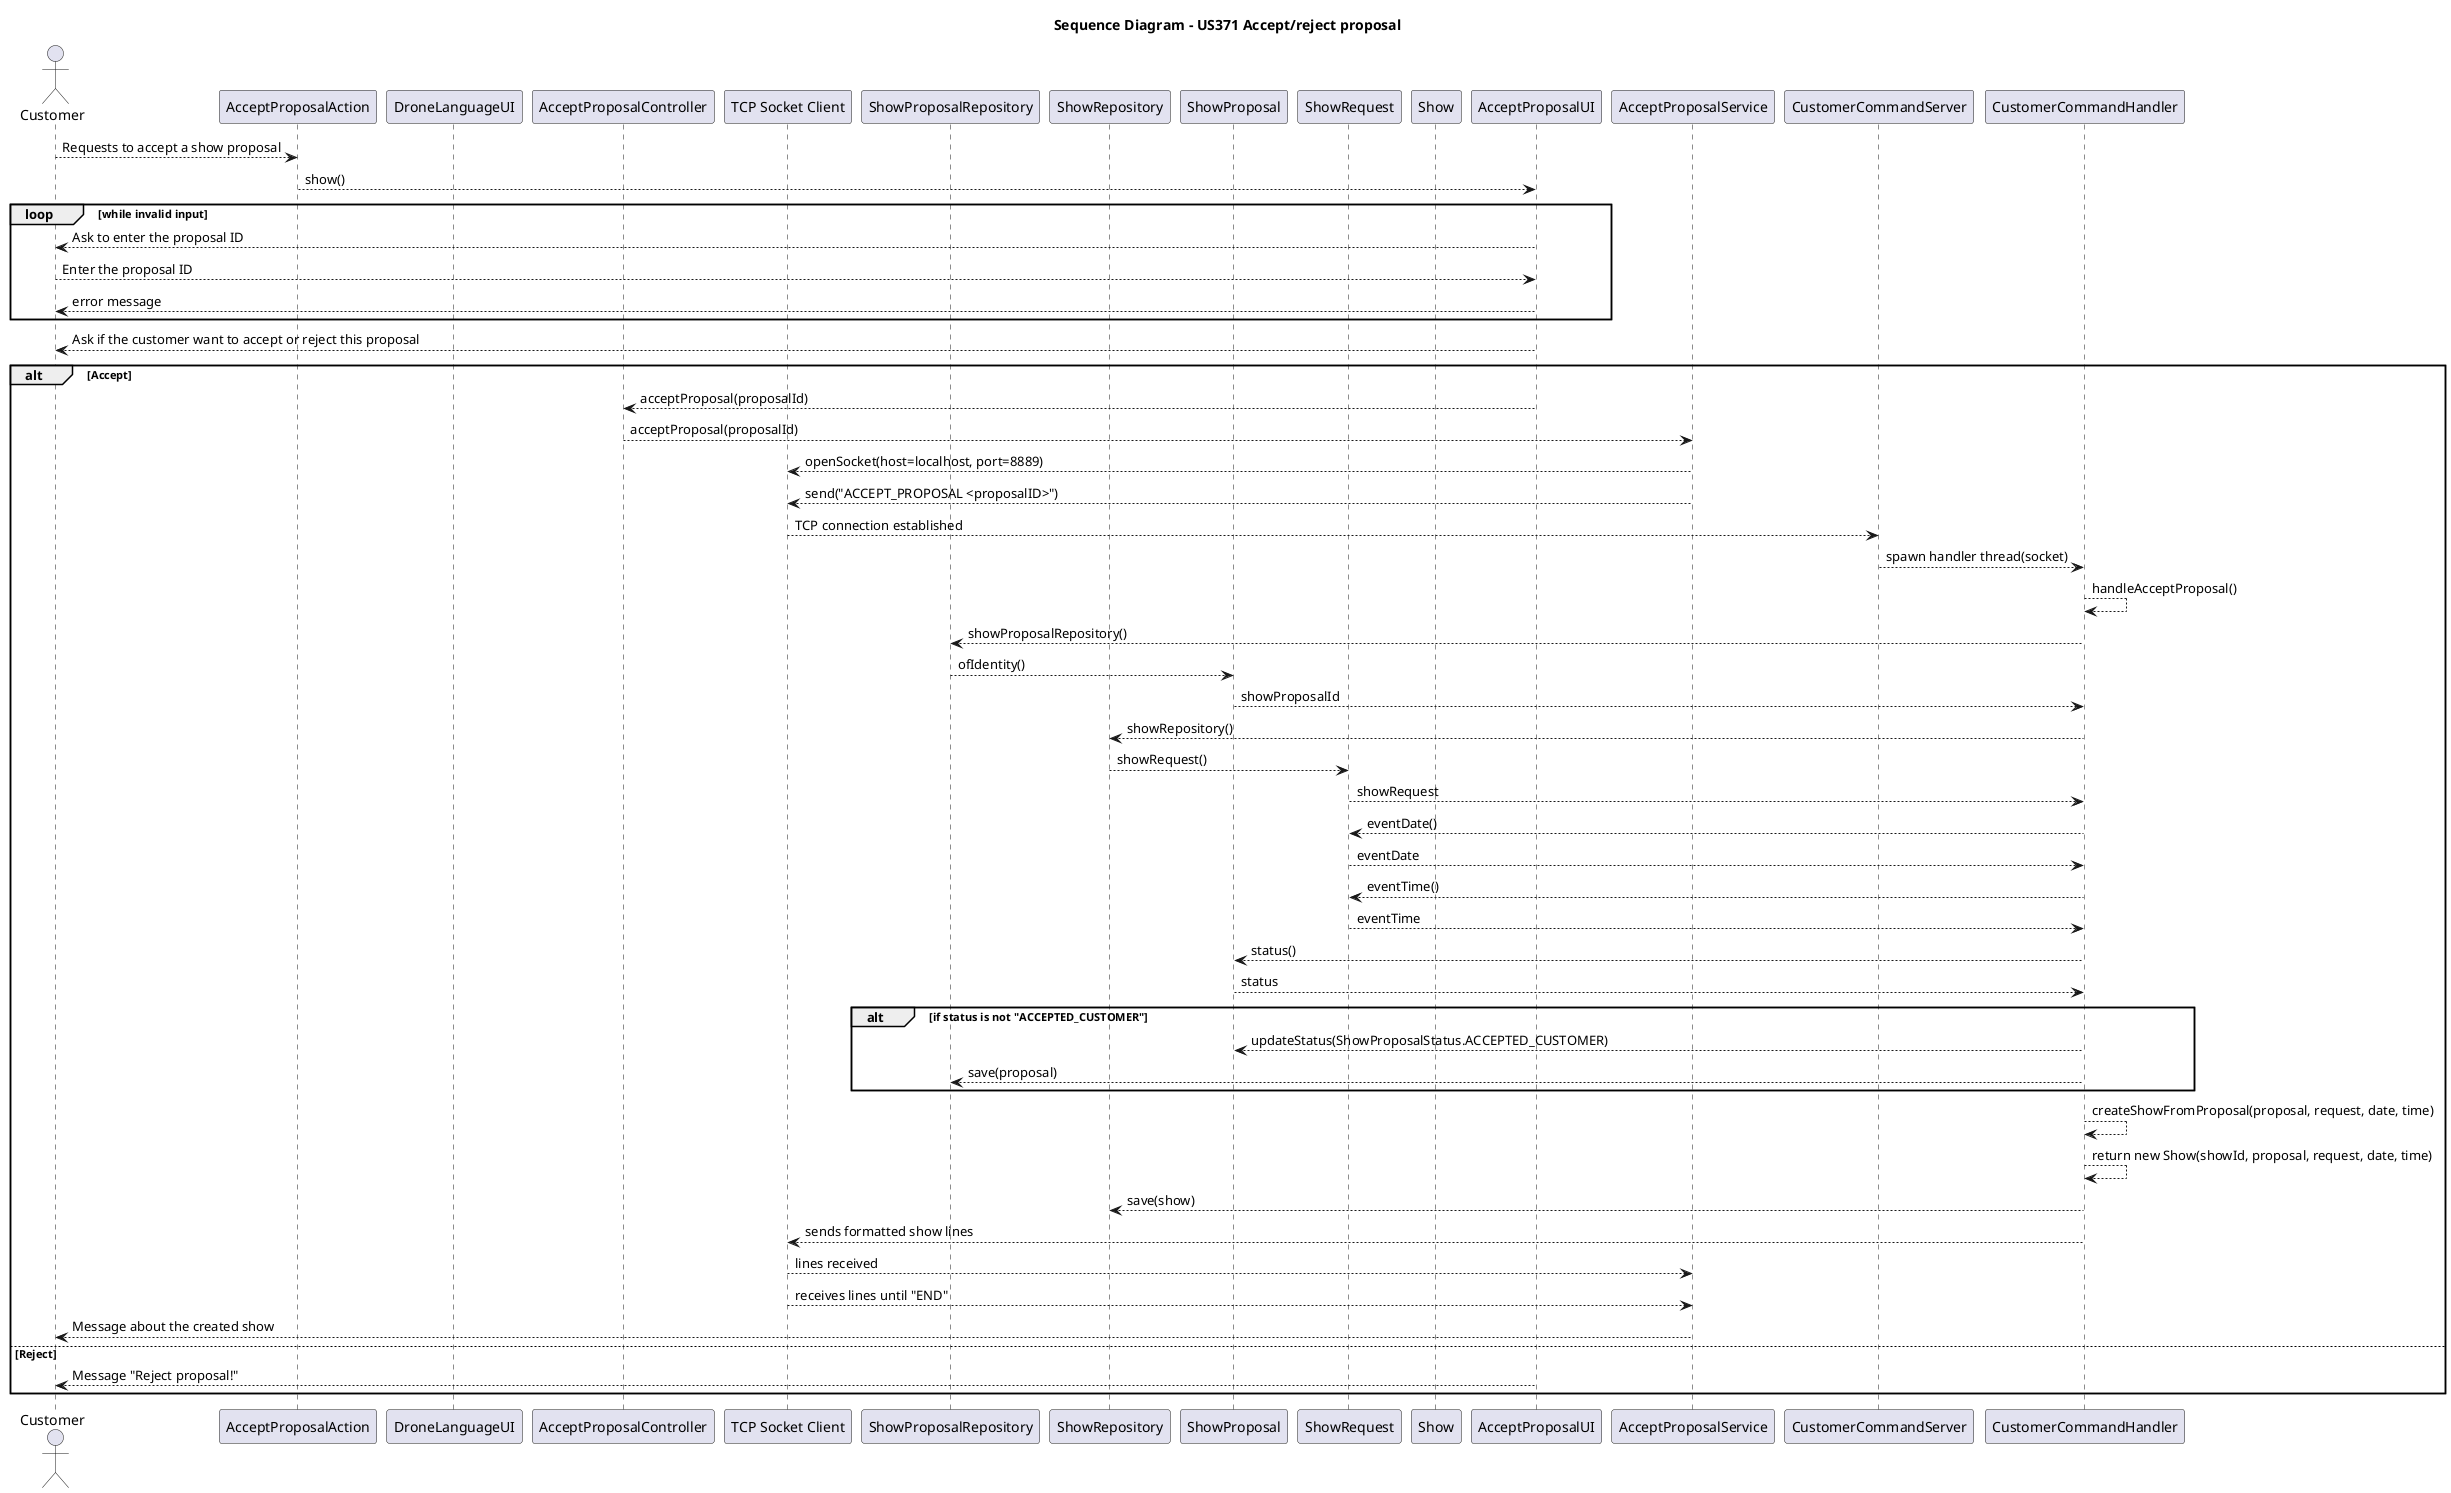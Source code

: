     @startuml
    title Sequence Diagram - US371 Accept/reject proposal

    actor Customer
    participant AcceptProposalAction
    participant DroneLanguageUI
    participant AcceptProposalController
    participant "TCP Socket Client" as TCP
    participant ShowProposalRepository
    participant ShowRepository
    participant ShowProposal
    participant ShowRequest
    participant Show

    Customer --> AcceptProposalAction : Requests to accept a show proposal
    AcceptProposalAction --> AcceptProposalUI: show()
    loop while invalid input
    AcceptProposalUI --> Customer : Ask to enter the proposal ID
    Customer --> AcceptProposalUI : Enter the proposal ID
    AcceptProposalUI --> Customer : error message
    end
    AcceptProposalUI --> Customer : Ask if the customer want to accept or reject this proposal
    alt Accept
    AcceptProposalUI --> AcceptProposalController : acceptProposal(proposalId)
    AcceptProposalController --> AcceptProposalService : acceptProposal(proposalId)
    AcceptProposalService --> TCP : openSocket(host=localhost, port=8889)
    AcceptProposalService --> TCP : send("ACCEPT_PROPOSAL <proposalID>")

    TCP --> CustomerCommandServer : TCP connection established
    CustomerCommandServer --> CustomerCommandHandler : spawn handler thread(socket)

    CustomerCommandHandler --> CustomerCommandHandler : handleAcceptProposal()

    CustomerCommandHandler --> ShowProposalRepository : showProposalRepository()
    ShowProposalRepository --> ShowProposal : ofIdentity()
    ShowProposal --> CustomerCommandHandler : showProposalId

    CustomerCommandHandler --> ShowRepository : showRepository()
    ShowRepository --> ShowRequest : showRequest()
    ShowRequest --> CustomerCommandHandler : showRequest

    CustomerCommandHandler --> ShowRequest : eventDate()
    ShowRequest --> CustomerCommandHandler : eventDate
    CustomerCommandHandler --> ShowRequest : eventTime()
    ShowRequest --> CustomerCommandHandler : eventTime

    CustomerCommandHandler --> ShowProposal : status()
    ShowProposal --> CustomerCommandHandler : status

    alt if status is not "ACCEPTED_CUSTOMER"
    CustomerCommandHandler --> ShowProposal : updateStatus(ShowProposalStatus.ACCEPTED_CUSTOMER)
    CustomerCommandHandler --> ShowProposalRepository : save(proposal)
    end

    CustomerCommandHandler --> CustomerCommandHandler : createShowFromProposal(proposal, request, date, time)

    CustomerCommandHandler --> CustomerCommandHandler : return new Show(showId, proposal, request, date, time)

    CustomerCommandHandler --> ShowRepository : save(show)

    CustomerCommandHandler --> TCP : sends formatted show lines
    TCP --> AcceptProposalService : lines received
    TCP --> AcceptProposalService : receives lines until "END"

    AcceptProposalService --> Customer : Message about the created show

    else Reject
    AcceptProposalUI --> Customer : Message "Reject proposal!"
    end
    @enduml
